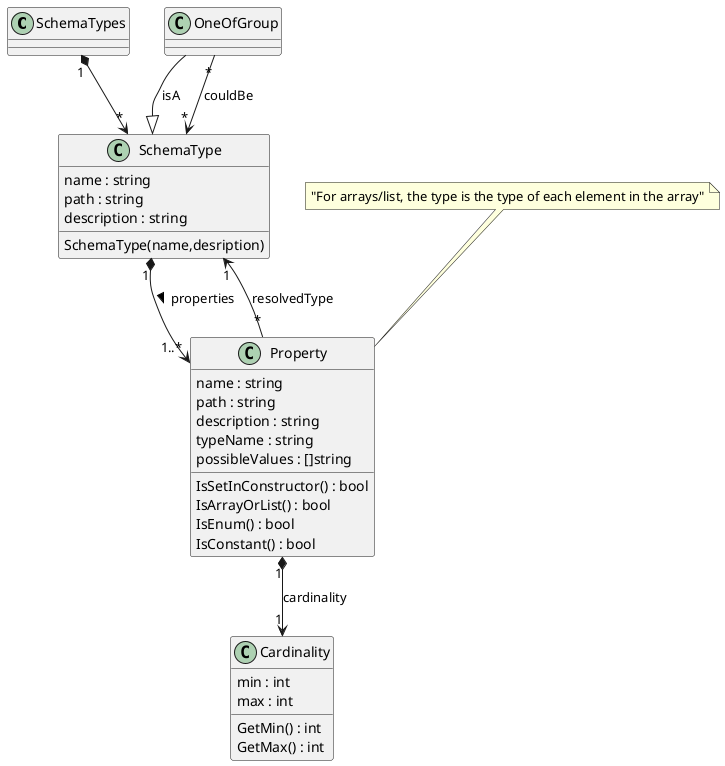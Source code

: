 @startuml "schema-types"

class SchemaTypes {
} 

SchemaTypes "1" *--> "*" SchemaType

class SchemaType {
    {field} name : string
    {field} path : string
    {field} description : string

    {method} SchemaType(name,desription)
}


class Property {
    {field} name : string
    {field} path : string
    {field} description : string
    {field} typeName : string
    {field} possibleValues : []string

    {method} IsSetInConstructor() : bool
    {method} IsArrayOrList() : bool
    {method} IsEnum() : bool
    {method} IsConstant() : bool
}

note top of Property : "For arrays/list, the type is the type of each element in the array"


Property "*" --> "1" SchemaType : resolvedType 

Property "1" *--> "1" Cardinality : cardinality

class Cardinality {
    {field} min : int
    {field} max : int

    {method} GetMin() : int
    {method} GetMax() : int
}

class OneOfGroup {
}
OneOfGroup --|> SchemaType : isA
OneOfGroup "*" --> "*" SchemaType : couldBe

SchemaType "1" *--> "1..*" Property : properties >


@enduml